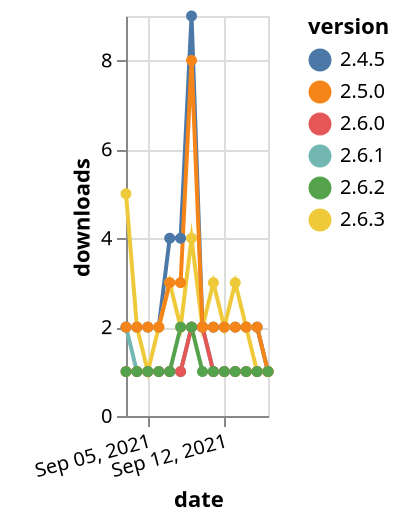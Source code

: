 {"$schema": "https://vega.github.io/schema/vega-lite/v5.json", "description": "A simple bar chart with embedded data.", "data": {"values": [{"date": "2021-09-03", "total": 3766, "delta": 2, "version": "2.4.5"}, {"date": "2021-09-04", "total": 3768, "delta": 2, "version": "2.4.5"}, {"date": "2021-09-05", "total": 3770, "delta": 2, "version": "2.4.5"}, {"date": "2021-09-06", "total": 3772, "delta": 2, "version": "2.4.5"}, {"date": "2021-09-07", "total": 3776, "delta": 4, "version": "2.4.5"}, {"date": "2021-09-08", "total": 3780, "delta": 4, "version": "2.4.5"}, {"date": "2021-09-09", "total": 3789, "delta": 9, "version": "2.4.5"}, {"date": "2021-09-10", "total": 3791, "delta": 2, "version": "2.4.5"}, {"date": "2021-09-11", "total": 3793, "delta": 2, "version": "2.4.5"}, {"date": "2021-09-12", "total": 3795, "delta": 2, "version": "2.4.5"}, {"date": "2021-09-13", "total": 3797, "delta": 2, "version": "2.4.5"}, {"date": "2021-09-14", "total": 3799, "delta": 2, "version": "2.4.5"}, {"date": "2021-09-15", "total": 3801, "delta": 2, "version": "2.4.5"}, {"date": "2021-09-16", "total": 3802, "delta": 1, "version": "2.4.5"}, {"date": "2021-09-03", "total": 348, "delta": 2, "version": "2.6.1"}, {"date": "2021-09-04", "total": 349, "delta": 1, "version": "2.6.1"}, {"date": "2021-09-05", "total": 350, "delta": 1, "version": "2.6.1"}, {"date": "2021-09-06", "total": 351, "delta": 1, "version": "2.6.1"}, {"date": "2021-09-07", "total": 352, "delta": 1, "version": "2.6.1"}, {"date": "2021-09-08", "total": 353, "delta": 1, "version": "2.6.1"}, {"date": "2021-09-09", "total": 355, "delta": 2, "version": "2.6.1"}, {"date": "2021-09-10", "total": 357, "delta": 2, "version": "2.6.1"}, {"date": "2021-09-11", "total": 358, "delta": 1, "version": "2.6.1"}, {"date": "2021-09-12", "total": 359, "delta": 1, "version": "2.6.1"}, {"date": "2021-09-13", "total": 360, "delta": 1, "version": "2.6.1"}, {"date": "2021-09-14", "total": 361, "delta": 1, "version": "2.6.1"}, {"date": "2021-09-15", "total": 362, "delta": 1, "version": "2.6.1"}, {"date": "2021-09-16", "total": 363, "delta": 1, "version": "2.6.1"}, {"date": "2021-09-03", "total": 719, "delta": 5, "version": "2.6.3"}, {"date": "2021-09-04", "total": 721, "delta": 2, "version": "2.6.3"}, {"date": "2021-09-05", "total": 722, "delta": 1, "version": "2.6.3"}, {"date": "2021-09-06", "total": 724, "delta": 2, "version": "2.6.3"}, {"date": "2021-09-07", "total": 727, "delta": 3, "version": "2.6.3"}, {"date": "2021-09-08", "total": 729, "delta": 2, "version": "2.6.3"}, {"date": "2021-09-09", "total": 733, "delta": 4, "version": "2.6.3"}, {"date": "2021-09-10", "total": 735, "delta": 2, "version": "2.6.3"}, {"date": "2021-09-11", "total": 738, "delta": 3, "version": "2.6.3"}, {"date": "2021-09-12", "total": 740, "delta": 2, "version": "2.6.3"}, {"date": "2021-09-13", "total": 743, "delta": 3, "version": "2.6.3"}, {"date": "2021-09-14", "total": 745, "delta": 2, "version": "2.6.3"}, {"date": "2021-09-15", "total": 746, "delta": 1, "version": "2.6.3"}, {"date": "2021-09-16", "total": 747, "delta": 1, "version": "2.6.3"}, {"date": "2021-09-03", "total": 254, "delta": 1, "version": "2.6.0"}, {"date": "2021-09-04", "total": 255, "delta": 1, "version": "2.6.0"}, {"date": "2021-09-05", "total": 256, "delta": 1, "version": "2.6.0"}, {"date": "2021-09-06", "total": 257, "delta": 1, "version": "2.6.0"}, {"date": "2021-09-07", "total": 258, "delta": 1, "version": "2.6.0"}, {"date": "2021-09-08", "total": 259, "delta": 1, "version": "2.6.0"}, {"date": "2021-09-09", "total": 261, "delta": 2, "version": "2.6.0"}, {"date": "2021-09-10", "total": 263, "delta": 2, "version": "2.6.0"}, {"date": "2021-09-11", "total": 264, "delta": 1, "version": "2.6.0"}, {"date": "2021-09-12", "total": 265, "delta": 1, "version": "2.6.0"}, {"date": "2021-09-13", "total": 266, "delta": 1, "version": "2.6.0"}, {"date": "2021-09-14", "total": 267, "delta": 1, "version": "2.6.0"}, {"date": "2021-09-15", "total": 268, "delta": 1, "version": "2.6.0"}, {"date": "2021-09-16", "total": 269, "delta": 1, "version": "2.6.0"}, {"date": "2021-09-03", "total": 3078, "delta": 2, "version": "2.5.0"}, {"date": "2021-09-04", "total": 3080, "delta": 2, "version": "2.5.0"}, {"date": "2021-09-05", "total": 3082, "delta": 2, "version": "2.5.0"}, {"date": "2021-09-06", "total": 3084, "delta": 2, "version": "2.5.0"}, {"date": "2021-09-07", "total": 3087, "delta": 3, "version": "2.5.0"}, {"date": "2021-09-08", "total": 3090, "delta": 3, "version": "2.5.0"}, {"date": "2021-09-09", "total": 3098, "delta": 8, "version": "2.5.0"}, {"date": "2021-09-10", "total": 3100, "delta": 2, "version": "2.5.0"}, {"date": "2021-09-11", "total": 3102, "delta": 2, "version": "2.5.0"}, {"date": "2021-09-12", "total": 3104, "delta": 2, "version": "2.5.0"}, {"date": "2021-09-13", "total": 3106, "delta": 2, "version": "2.5.0"}, {"date": "2021-09-14", "total": 3108, "delta": 2, "version": "2.5.0"}, {"date": "2021-09-15", "total": 3110, "delta": 2, "version": "2.5.0"}, {"date": "2021-09-16", "total": 3111, "delta": 1, "version": "2.5.0"}, {"date": "2021-09-03", "total": 430, "delta": 1, "version": "2.6.2"}, {"date": "2021-09-04", "total": 431, "delta": 1, "version": "2.6.2"}, {"date": "2021-09-05", "total": 432, "delta": 1, "version": "2.6.2"}, {"date": "2021-09-06", "total": 433, "delta": 1, "version": "2.6.2"}, {"date": "2021-09-07", "total": 434, "delta": 1, "version": "2.6.2"}, {"date": "2021-09-08", "total": 436, "delta": 2, "version": "2.6.2"}, {"date": "2021-09-09", "total": 438, "delta": 2, "version": "2.6.2"}, {"date": "2021-09-10", "total": 439, "delta": 1, "version": "2.6.2"}, {"date": "2021-09-11", "total": 440, "delta": 1, "version": "2.6.2"}, {"date": "2021-09-12", "total": 441, "delta": 1, "version": "2.6.2"}, {"date": "2021-09-13", "total": 442, "delta": 1, "version": "2.6.2"}, {"date": "2021-09-14", "total": 443, "delta": 1, "version": "2.6.2"}, {"date": "2021-09-15", "total": 444, "delta": 1, "version": "2.6.2"}, {"date": "2021-09-16", "total": 445, "delta": 1, "version": "2.6.2"}]}, "width": "container", "mark": {"type": "line", "point": {"filled": true}}, "encoding": {"x": {"field": "date", "type": "temporal", "timeUnit": "yearmonthdate", "title": "date", "axis": {"labelAngle": -15}}, "y": {"field": "delta", "type": "quantitative", "title": "downloads"}, "color": {"field": "version", "type": "nominal"}, "tooltip": {"field": "delta"}}}